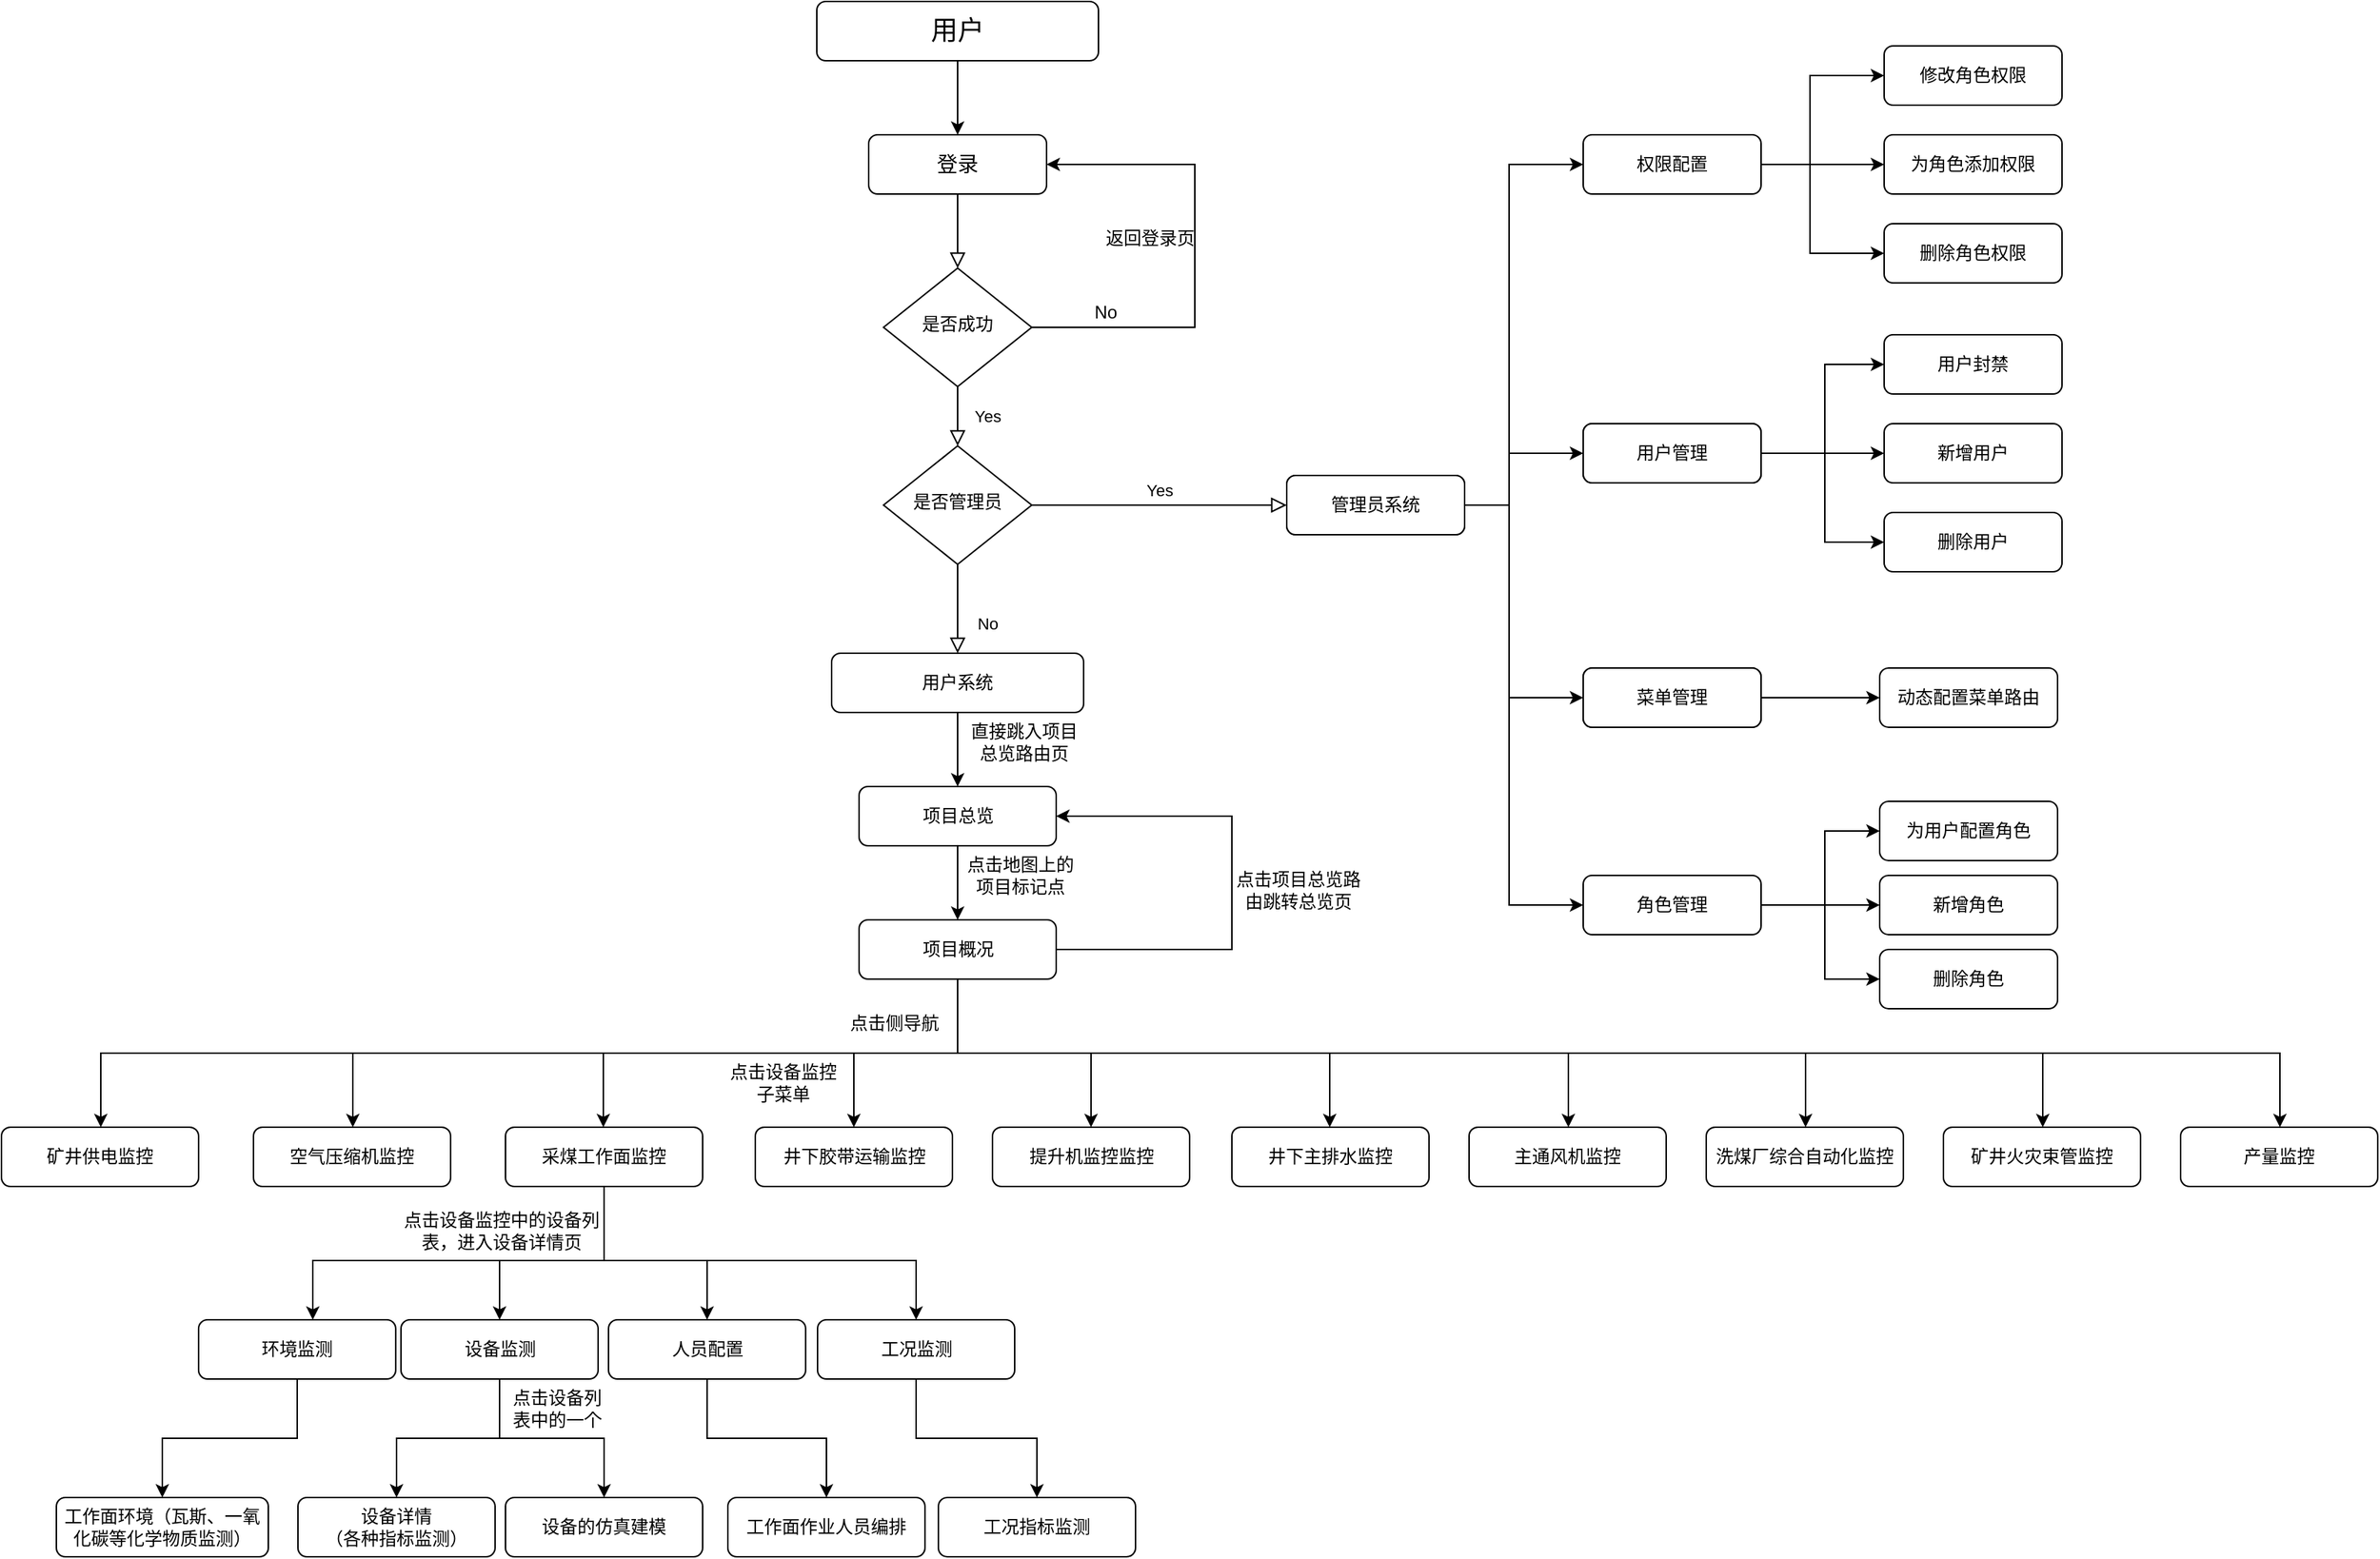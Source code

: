 <mxfile version="13.9.9" type="github">
  <diagram id="C5RBs43oDa-KdzZeNtuy" name="Page-1">
    <mxGraphModel dx="3685" dy="1089" grid="1" gridSize="10" guides="1" tooltips="1" connect="1" arrows="1" fold="1" page="1" pageScale="1" pageWidth="1654" pageHeight="2336" math="0" shadow="0">
      <root>
        <mxCell id="WIyWlLk6GJQsqaUBKTNV-0" />
        <mxCell id="WIyWlLk6GJQsqaUBKTNV-1" parent="WIyWlLk6GJQsqaUBKTNV-0" />
        <mxCell id="WIyWlLk6GJQsqaUBKTNV-2" value="" style="rounded=0;html=1;jettySize=auto;orthogonalLoop=1;fontSize=11;endArrow=block;endFill=0;endSize=8;strokeWidth=1;shadow=0;labelBackgroundColor=none;edgeStyle=orthogonalEdgeStyle;" parent="WIyWlLk6GJQsqaUBKTNV-1" source="WIyWlLk6GJQsqaUBKTNV-3" target="WIyWlLk6GJQsqaUBKTNV-6" edge="1">
          <mxGeometry relative="1" as="geometry" />
        </mxCell>
        <mxCell id="WIyWlLk6GJQsqaUBKTNV-3" value="&lt;font style=&quot;font-size: 14px&quot;&gt;登录&lt;/font&gt;" style="rounded=1;whiteSpace=wrap;html=1;fontSize=12;glass=0;strokeWidth=1;shadow=0;" parent="WIyWlLk6GJQsqaUBKTNV-1" vertex="1">
          <mxGeometry x="225" y="120" width="120" height="40" as="geometry" />
        </mxCell>
        <mxCell id="WIyWlLk6GJQsqaUBKTNV-4" value="Yes" style="rounded=0;html=1;jettySize=auto;orthogonalLoop=1;fontSize=11;endArrow=block;endFill=0;endSize=8;strokeWidth=1;shadow=0;labelBackgroundColor=none;edgeStyle=orthogonalEdgeStyle;" parent="WIyWlLk6GJQsqaUBKTNV-1" source="WIyWlLk6GJQsqaUBKTNV-6" target="WIyWlLk6GJQsqaUBKTNV-10" edge="1">
          <mxGeometry y="20" relative="1" as="geometry">
            <mxPoint as="offset" />
          </mxGeometry>
        </mxCell>
        <mxCell id="WIyWlLk6GJQsqaUBKTNV-6" value="是否成功" style="rhombus;whiteSpace=wrap;html=1;shadow=0;fontFamily=Helvetica;fontSize=12;align=center;strokeWidth=1;spacing=6;spacingTop=-4;" parent="WIyWlLk6GJQsqaUBKTNV-1" vertex="1">
          <mxGeometry x="235" y="210" width="100" height="80" as="geometry" />
        </mxCell>
        <mxCell id="fpGE6FCmWR1sTY0XqfGk-2" style="edgeStyle=orthogonalEdgeStyle;rounded=0;orthogonalLoop=1;jettySize=auto;html=1;entryX=1;entryY=0.5;entryDx=0;entryDy=0;exitX=1;exitY=0.5;exitDx=0;exitDy=0;" edge="1" parent="WIyWlLk6GJQsqaUBKTNV-1" source="WIyWlLk6GJQsqaUBKTNV-6" target="WIyWlLk6GJQsqaUBKTNV-3">
          <mxGeometry relative="1" as="geometry">
            <mxPoint x="285" y="180" as="targetPoint" />
            <mxPoint x="380" y="250" as="sourcePoint" />
            <Array as="points">
              <mxPoint x="445" y="250" />
              <mxPoint x="445" y="140" />
            </Array>
          </mxGeometry>
        </mxCell>
        <mxCell id="WIyWlLk6GJQsqaUBKTNV-8" value="No" style="rounded=0;html=1;jettySize=auto;orthogonalLoop=1;fontSize=11;endArrow=block;endFill=0;endSize=8;strokeWidth=1;shadow=0;labelBackgroundColor=none;edgeStyle=orthogonalEdgeStyle;" parent="WIyWlLk6GJQsqaUBKTNV-1" source="WIyWlLk6GJQsqaUBKTNV-10" target="WIyWlLk6GJQsqaUBKTNV-11" edge="1">
          <mxGeometry x="0.333" y="20" relative="1" as="geometry">
            <mxPoint as="offset" />
          </mxGeometry>
        </mxCell>
        <mxCell id="WIyWlLk6GJQsqaUBKTNV-9" value="Yes" style="edgeStyle=orthogonalEdgeStyle;rounded=0;html=1;jettySize=auto;orthogonalLoop=1;fontSize=11;endArrow=block;endFill=0;endSize=8;strokeWidth=1;shadow=0;labelBackgroundColor=none;" parent="WIyWlLk6GJQsqaUBKTNV-1" source="WIyWlLk6GJQsqaUBKTNV-10" target="WIyWlLk6GJQsqaUBKTNV-12" edge="1">
          <mxGeometry y="10" relative="1" as="geometry">
            <mxPoint as="offset" />
            <Array as="points">
              <mxPoint x="610" y="370" />
              <mxPoint x="610" y="370" />
            </Array>
          </mxGeometry>
        </mxCell>
        <mxCell id="WIyWlLk6GJQsqaUBKTNV-10" value="是否管理员" style="rhombus;whiteSpace=wrap;html=1;shadow=0;fontFamily=Helvetica;fontSize=12;align=center;strokeWidth=1;spacing=6;spacingTop=-4;" parent="WIyWlLk6GJQsqaUBKTNV-1" vertex="1">
          <mxGeometry x="235" y="330" width="100" height="80" as="geometry" />
        </mxCell>
        <mxCell id="fpGE6FCmWR1sTY0XqfGk-8" value="" style="edgeStyle=orthogonalEdgeStyle;rounded=0;orthogonalLoop=1;jettySize=auto;html=1;" edge="1" parent="WIyWlLk6GJQsqaUBKTNV-1" source="WIyWlLk6GJQsqaUBKTNV-11" target="fpGE6FCmWR1sTY0XqfGk-7">
          <mxGeometry relative="1" as="geometry" />
        </mxCell>
        <mxCell id="WIyWlLk6GJQsqaUBKTNV-11" value="用户系统" style="rounded=1;whiteSpace=wrap;html=1;fontSize=12;glass=0;strokeWidth=1;shadow=0;" parent="WIyWlLk6GJQsqaUBKTNV-1" vertex="1">
          <mxGeometry x="200" y="470" width="170" height="40" as="geometry" />
        </mxCell>
        <mxCell id="WIyWlLk6GJQsqaUBKTNV-12" value="管理员系统" style="rounded=1;whiteSpace=wrap;html=1;fontSize=12;glass=0;strokeWidth=1;shadow=0;" parent="WIyWlLk6GJQsqaUBKTNV-1" vertex="1">
          <mxGeometry x="507" y="350" width="120" height="40" as="geometry" />
        </mxCell>
        <mxCell id="fpGE6FCmWR1sTY0XqfGk-1" value="" style="edgeStyle=orthogonalEdgeStyle;rounded=0;orthogonalLoop=1;jettySize=auto;html=1;" edge="1" parent="WIyWlLk6GJQsqaUBKTNV-1" source="fpGE6FCmWR1sTY0XqfGk-0" target="WIyWlLk6GJQsqaUBKTNV-3">
          <mxGeometry relative="1" as="geometry" />
        </mxCell>
        <mxCell id="fpGE6FCmWR1sTY0XqfGk-0" value="&lt;font style=&quot;font-size: 18px&quot;&gt;用户&lt;/font&gt;" style="rounded=1;whiteSpace=wrap;html=1;" vertex="1" parent="WIyWlLk6GJQsqaUBKTNV-1">
          <mxGeometry x="190" y="30" width="190" height="40" as="geometry" />
        </mxCell>
        <mxCell id="fpGE6FCmWR1sTY0XqfGk-56" value="" style="edgeStyle=orthogonalEdgeStyle;rounded=0;orthogonalLoop=1;jettySize=auto;html=1;entryX=0.5;entryY=0;entryDx=0;entryDy=0;" edge="1" parent="WIyWlLk6GJQsqaUBKTNV-1" source="fpGE6FCmWR1sTY0XqfGk-7" target="fpGE6FCmWR1sTY0XqfGk-15">
          <mxGeometry relative="1" as="geometry">
            <mxPoint x="560" y="748" as="targetPoint" />
            <Array as="points" />
          </mxGeometry>
        </mxCell>
        <mxCell id="fpGE6FCmWR1sTY0XqfGk-7" value="项目总览" style="rounded=1;whiteSpace=wrap;html=1;fontSize=12;glass=0;strokeWidth=1;shadow=0;" vertex="1" parent="WIyWlLk6GJQsqaUBKTNV-1">
          <mxGeometry x="218.52" y="560" width="132.97" height="40" as="geometry" />
        </mxCell>
        <mxCell id="fpGE6FCmWR1sTY0XqfGk-19" value="" style="edgeStyle=orthogonalEdgeStyle;rounded=0;orthogonalLoop=1;jettySize=auto;html=1;" edge="1" parent="WIyWlLk6GJQsqaUBKTNV-1" target="fpGE6FCmWR1sTY0XqfGk-18">
          <mxGeometry relative="1" as="geometry">
            <mxPoint x="465" y="740" as="sourcePoint" />
            <Array as="points">
              <mxPoint x="215" y="740" />
            </Array>
          </mxGeometry>
        </mxCell>
        <mxCell id="fpGE6FCmWR1sTY0XqfGk-33" value="" style="edgeStyle=orthogonalEdgeStyle;rounded=0;orthogonalLoop=1;jettySize=auto;html=1;" edge="1" parent="WIyWlLk6GJQsqaUBKTNV-1" target="fpGE6FCmWR1sTY0XqfGk-32">
          <mxGeometry relative="1" as="geometry">
            <mxPoint x="215" y="740" as="sourcePoint" />
            <Array as="points">
              <mxPoint x="215" y="740" />
              <mxPoint x="46" y="740" />
            </Array>
          </mxGeometry>
        </mxCell>
        <mxCell id="fpGE6FCmWR1sTY0XqfGk-36" value="" style="edgeStyle=orthogonalEdgeStyle;rounded=0;orthogonalLoop=1;jettySize=auto;html=1;" edge="1" parent="WIyWlLk6GJQsqaUBKTNV-1" target="fpGE6FCmWR1sTY0XqfGk-35">
          <mxGeometry relative="1" as="geometry">
            <mxPoint x="215" y="740" as="sourcePoint" />
            <Array as="points">
              <mxPoint x="215" y="740" />
              <mxPoint x="536" y="740" />
            </Array>
          </mxGeometry>
        </mxCell>
        <mxCell id="fpGE6FCmWR1sTY0XqfGk-61" value="" style="edgeStyle=orthogonalEdgeStyle;rounded=0;orthogonalLoop=1;jettySize=auto;html=1;" edge="1" parent="WIyWlLk6GJQsqaUBKTNV-1" source="fpGE6FCmWR1sTY0XqfGk-15" target="fpGE6FCmWR1sTY0XqfGk-30">
          <mxGeometry relative="1" as="geometry" />
        </mxCell>
        <mxCell id="fpGE6FCmWR1sTY0XqfGk-63" value="" style="edgeStyle=orthogonalEdgeStyle;rounded=0;orthogonalLoop=1;jettySize=auto;html=1;" edge="1" parent="WIyWlLk6GJQsqaUBKTNV-1" source="fpGE6FCmWR1sTY0XqfGk-15" target="fpGE6FCmWR1sTY0XqfGk-62">
          <mxGeometry relative="1" as="geometry">
            <Array as="points">
              <mxPoint x="285" y="740" />
              <mxPoint x="697" y="740" />
            </Array>
          </mxGeometry>
        </mxCell>
        <mxCell id="fpGE6FCmWR1sTY0XqfGk-65" value="" style="edgeStyle=orthogonalEdgeStyle;rounded=0;orthogonalLoop=1;jettySize=auto;html=1;" edge="1" parent="WIyWlLk6GJQsqaUBKTNV-1" source="fpGE6FCmWR1sTY0XqfGk-15" target="fpGE6FCmWR1sTY0XqfGk-64">
          <mxGeometry relative="1" as="geometry">
            <Array as="points">
              <mxPoint x="285" y="740" />
              <mxPoint x="-123" y="740" />
            </Array>
          </mxGeometry>
        </mxCell>
        <mxCell id="fpGE6FCmWR1sTY0XqfGk-67" value="" style="edgeStyle=orthogonalEdgeStyle;rounded=0;orthogonalLoop=1;jettySize=auto;html=1;" edge="1" parent="WIyWlLk6GJQsqaUBKTNV-1" source="fpGE6FCmWR1sTY0XqfGk-15" target="fpGE6FCmWR1sTY0XqfGk-66">
          <mxGeometry relative="1" as="geometry">
            <Array as="points">
              <mxPoint x="285" y="740" />
              <mxPoint x="-293" y="740" />
            </Array>
          </mxGeometry>
        </mxCell>
        <mxCell id="fpGE6FCmWR1sTY0XqfGk-69" value="" style="edgeStyle=orthogonalEdgeStyle;rounded=0;orthogonalLoop=1;jettySize=auto;html=1;" edge="1" parent="WIyWlLk6GJQsqaUBKTNV-1" source="fpGE6FCmWR1sTY0XqfGk-15" target="fpGE6FCmWR1sTY0XqfGk-68">
          <mxGeometry relative="1" as="geometry">
            <Array as="points">
              <mxPoint x="285" y="740" />
              <mxPoint x="857" y="740" />
            </Array>
          </mxGeometry>
        </mxCell>
        <mxCell id="fpGE6FCmWR1sTY0XqfGk-71" value="" style="edgeStyle=orthogonalEdgeStyle;rounded=0;orthogonalLoop=1;jettySize=auto;html=1;" edge="1" parent="WIyWlLk6GJQsqaUBKTNV-1" source="fpGE6FCmWR1sTY0XqfGk-15" target="fpGE6FCmWR1sTY0XqfGk-70">
          <mxGeometry relative="1" as="geometry">
            <Array as="points">
              <mxPoint x="285" y="740" />
              <mxPoint x="1017" y="740" />
            </Array>
          </mxGeometry>
        </mxCell>
        <mxCell id="fpGE6FCmWR1sTY0XqfGk-73" value="" style="edgeStyle=orthogonalEdgeStyle;rounded=0;orthogonalLoop=1;jettySize=auto;html=1;" edge="1" parent="WIyWlLk6GJQsqaUBKTNV-1" source="fpGE6FCmWR1sTY0XqfGk-15" target="fpGE6FCmWR1sTY0XqfGk-72">
          <mxGeometry relative="1" as="geometry">
            <Array as="points">
              <mxPoint x="285" y="740" />
              <mxPoint x="1177" y="740" />
            </Array>
          </mxGeometry>
        </mxCell>
        <mxCell id="fpGE6FCmWR1sTY0XqfGk-103" value="" style="edgeStyle=orthogonalEdgeStyle;rounded=0;orthogonalLoop=1;jettySize=auto;html=1;entryX=1;entryY=0.5;entryDx=0;entryDy=0;" edge="1" parent="WIyWlLk6GJQsqaUBKTNV-1" source="fpGE6FCmWR1sTY0XqfGk-15" target="fpGE6FCmWR1sTY0XqfGk-7">
          <mxGeometry relative="1" as="geometry">
            <mxPoint x="431.49" y="670" as="targetPoint" />
            <Array as="points">
              <mxPoint x="470" y="670" />
              <mxPoint x="470" y="580" />
            </Array>
          </mxGeometry>
        </mxCell>
        <mxCell id="fpGE6FCmWR1sTY0XqfGk-15" value="项目概况" style="rounded=1;whiteSpace=wrap;html=1;fontSize=12;glass=0;strokeWidth=1;shadow=0;" vertex="1" parent="WIyWlLk6GJQsqaUBKTNV-1">
          <mxGeometry x="218.52" y="650" width="132.97" height="40" as="geometry" />
        </mxCell>
        <mxCell id="fpGE6FCmWR1sTY0XqfGk-17" value="点击地图上的项目标记点" style="text;html=1;strokeColor=none;fillColor=none;align=center;verticalAlign=middle;whiteSpace=wrap;rounded=0;" vertex="1" parent="WIyWlLk6GJQsqaUBKTNV-1">
          <mxGeometry x="290" y="610" width="75" height="20" as="geometry" />
        </mxCell>
        <mxCell id="fpGE6FCmWR1sTY0XqfGk-22" value="" style="edgeStyle=orthogonalEdgeStyle;rounded=0;orthogonalLoop=1;jettySize=auto;html=1;exitX=0.5;exitY=1;exitDx=0;exitDy=0;" edge="1" parent="WIyWlLk6GJQsqaUBKTNV-1" source="fpGE6FCmWR1sTY0XqfGk-32" target="fpGE6FCmWR1sTY0XqfGk-21">
          <mxGeometry relative="1" as="geometry">
            <Array as="points">
              <mxPoint x="47" y="880" />
              <mxPoint x="-24" y="880" />
            </Array>
          </mxGeometry>
        </mxCell>
        <mxCell id="fpGE6FCmWR1sTY0XqfGk-18" value="井下胶带运输监控" style="rounded=1;whiteSpace=wrap;html=1;fontSize=12;glass=0;strokeWidth=1;shadow=0;" vertex="1" parent="WIyWlLk6GJQsqaUBKTNV-1">
          <mxGeometry x="148.52" y="790" width="132.97" height="40" as="geometry" />
        </mxCell>
        <mxCell id="fpGE6FCmWR1sTY0XqfGk-20" value="点击设备监控子菜单" style="text;html=1;strokeColor=none;fillColor=none;align=center;verticalAlign=middle;whiteSpace=wrap;rounded=0;" vertex="1" parent="WIyWlLk6GJQsqaUBKTNV-1">
          <mxGeometry x="130" y="750" width="75" height="20" as="geometry" />
        </mxCell>
        <mxCell id="fpGE6FCmWR1sTY0XqfGk-109" value="" style="edgeStyle=orthogonalEdgeStyle;rounded=0;orthogonalLoop=1;jettySize=auto;html=1;" edge="1" parent="WIyWlLk6GJQsqaUBKTNV-1" source="fpGE6FCmWR1sTY0XqfGk-21" target="fpGE6FCmWR1sTY0XqfGk-108">
          <mxGeometry relative="1" as="geometry" />
        </mxCell>
        <mxCell id="fpGE6FCmWR1sTY0XqfGk-112" value="" style="edgeStyle=orthogonalEdgeStyle;rounded=0;orthogonalLoop=1;jettySize=auto;html=1;" edge="1" parent="WIyWlLk6GJQsqaUBKTNV-1" source="fpGE6FCmWR1sTY0XqfGk-21" target="fpGE6FCmWR1sTY0XqfGk-111">
          <mxGeometry relative="1" as="geometry" />
        </mxCell>
        <mxCell id="fpGE6FCmWR1sTY0XqfGk-21" value="设备监测" style="rounded=1;whiteSpace=wrap;html=1;fontSize=12;glass=0;strokeWidth=1;shadow=0;" vertex="1" parent="WIyWlLk6GJQsqaUBKTNV-1">
          <mxGeometry x="-90.5" y="920" width="132.97" height="40" as="geometry" />
        </mxCell>
        <mxCell id="fpGE6FCmWR1sTY0XqfGk-23" value="点击设备监控中的设备列表，进入设备详情页" style="text;html=1;strokeColor=none;fillColor=none;align=center;verticalAlign=middle;whiteSpace=wrap;rounded=0;" vertex="1" parent="WIyWlLk6GJQsqaUBKTNV-1">
          <mxGeometry x="-90.5" y="850" width="135" height="20" as="geometry" />
        </mxCell>
        <mxCell id="fpGE6FCmWR1sTY0XqfGk-30" value="提升机监控监控" style="rounded=1;whiteSpace=wrap;html=1;fontSize=12;glass=0;strokeWidth=1;shadow=0;" vertex="1" parent="WIyWlLk6GJQsqaUBKTNV-1">
          <mxGeometry x="308.52" y="790" width="132.97" height="40" as="geometry" />
        </mxCell>
        <mxCell id="fpGE6FCmWR1sTY0XqfGk-75" value="" style="edgeStyle=orthogonalEdgeStyle;rounded=0;orthogonalLoop=1;jettySize=auto;html=1;" edge="1" parent="WIyWlLk6GJQsqaUBKTNV-1" source="fpGE6FCmWR1sTY0XqfGk-32" target="fpGE6FCmWR1sTY0XqfGk-74">
          <mxGeometry relative="1" as="geometry">
            <Array as="points">
              <mxPoint x="47" y="880" />
              <mxPoint x="116" y="880" />
            </Array>
          </mxGeometry>
        </mxCell>
        <mxCell id="fpGE6FCmWR1sTY0XqfGk-77" value="" style="edgeStyle=orthogonalEdgeStyle;rounded=0;orthogonalLoop=1;jettySize=auto;html=1;" edge="1" parent="WIyWlLk6GJQsqaUBKTNV-1" source="fpGE6FCmWR1sTY0XqfGk-32" target="fpGE6FCmWR1sTY0XqfGk-76">
          <mxGeometry relative="1" as="geometry">
            <Array as="points">
              <mxPoint x="47" y="880" />
              <mxPoint x="-150" y="880" />
            </Array>
          </mxGeometry>
        </mxCell>
        <mxCell id="fpGE6FCmWR1sTY0XqfGk-79" value="" style="edgeStyle=orthogonalEdgeStyle;rounded=0;orthogonalLoop=1;jettySize=auto;html=1;" edge="1" parent="WIyWlLk6GJQsqaUBKTNV-1" source="fpGE6FCmWR1sTY0XqfGk-32" target="fpGE6FCmWR1sTY0XqfGk-78">
          <mxGeometry relative="1" as="geometry">
            <Array as="points">
              <mxPoint x="47" y="880" />
              <mxPoint x="257" y="880" />
            </Array>
          </mxGeometry>
        </mxCell>
        <mxCell id="fpGE6FCmWR1sTY0XqfGk-32" value="采煤工作面监控" style="rounded=1;whiteSpace=wrap;html=1;fontSize=12;glass=0;strokeWidth=1;shadow=0;" vertex="1" parent="WIyWlLk6GJQsqaUBKTNV-1">
          <mxGeometry x="-20" y="790" width="132.97" height="40" as="geometry" />
        </mxCell>
        <mxCell id="fpGE6FCmWR1sTY0XqfGk-35" value="井下主排水监控" style="rounded=1;whiteSpace=wrap;html=1;fontSize=12;glass=0;strokeWidth=1;shadow=0;" vertex="1" parent="WIyWlLk6GJQsqaUBKTNV-1">
          <mxGeometry x="470" y="790" width="132.97" height="40" as="geometry" />
        </mxCell>
        <mxCell id="fpGE6FCmWR1sTY0XqfGk-37" value="用户管理" style="rounded=1;whiteSpace=wrap;html=1;fontSize=12;glass=0;strokeWidth=1;shadow=0;" vertex="1" parent="WIyWlLk6GJQsqaUBKTNV-1">
          <mxGeometry x="707" y="315" width="120" height="40" as="geometry" />
        </mxCell>
        <mxCell id="fpGE6FCmWR1sTY0XqfGk-90" value="" style="edgeStyle=orthogonalEdgeStyle;rounded=0;orthogonalLoop=1;jettySize=auto;html=1;" edge="1" parent="WIyWlLk6GJQsqaUBKTNV-1" source="fpGE6FCmWR1sTY0XqfGk-42" target="fpGE6FCmWR1sTY0XqfGk-89">
          <mxGeometry relative="1" as="geometry" />
        </mxCell>
        <mxCell id="fpGE6FCmWR1sTY0XqfGk-92" value="" style="edgeStyle=orthogonalEdgeStyle;rounded=0;orthogonalLoop=1;jettySize=auto;html=1;" edge="1" parent="WIyWlLk6GJQsqaUBKTNV-1" source="fpGE6FCmWR1sTY0XqfGk-42" target="fpGE6FCmWR1sTY0XqfGk-91">
          <mxGeometry relative="1" as="geometry">
            <Array as="points">
              <mxPoint x="860" y="140" />
              <mxPoint x="860" y="80" />
            </Array>
          </mxGeometry>
        </mxCell>
        <mxCell id="fpGE6FCmWR1sTY0XqfGk-94" value="" style="edgeStyle=orthogonalEdgeStyle;rounded=0;orthogonalLoop=1;jettySize=auto;html=1;" edge="1" parent="WIyWlLk6GJQsqaUBKTNV-1" source="fpGE6FCmWR1sTY0XqfGk-42" target="fpGE6FCmWR1sTY0XqfGk-93">
          <mxGeometry relative="1" as="geometry">
            <Array as="points">
              <mxPoint x="860" y="140" />
              <mxPoint x="860" y="200" />
            </Array>
          </mxGeometry>
        </mxCell>
        <mxCell id="fpGE6FCmWR1sTY0XqfGk-42" value="权限配置" style="rounded=1;whiteSpace=wrap;html=1;fontSize=12;glass=0;strokeWidth=1;shadow=0;" vertex="1" parent="WIyWlLk6GJQsqaUBKTNV-1">
          <mxGeometry x="707" y="120" width="120" height="40" as="geometry" />
        </mxCell>
        <mxCell id="fpGE6FCmWR1sTY0XqfGk-44" value="菜单管理" style="rounded=1;whiteSpace=wrap;html=1;fontSize=12;glass=0;strokeWidth=1;shadow=0;" vertex="1" parent="WIyWlLk6GJQsqaUBKTNV-1">
          <mxGeometry x="707" y="480" width="120" height="40" as="geometry" />
        </mxCell>
        <mxCell id="fpGE6FCmWR1sTY0XqfGk-98" value="" style="edgeStyle=orthogonalEdgeStyle;rounded=0;orthogonalLoop=1;jettySize=auto;html=1;" edge="1" parent="WIyWlLk6GJQsqaUBKTNV-1" source="fpGE6FCmWR1sTY0XqfGk-46" target="fpGE6FCmWR1sTY0XqfGk-97">
          <mxGeometry relative="1" as="geometry" />
        </mxCell>
        <mxCell id="fpGE6FCmWR1sTY0XqfGk-100" value="" style="edgeStyle=orthogonalEdgeStyle;rounded=0;orthogonalLoop=1;jettySize=auto;html=1;" edge="1" parent="WIyWlLk6GJQsqaUBKTNV-1" source="fpGE6FCmWR1sTY0XqfGk-46" target="fpGE6FCmWR1sTY0XqfGk-99">
          <mxGeometry relative="1" as="geometry">
            <Array as="points">
              <mxPoint x="870" y="640" />
              <mxPoint x="870" y="590" />
            </Array>
          </mxGeometry>
        </mxCell>
        <mxCell id="fpGE6FCmWR1sTY0XqfGk-102" value="" style="edgeStyle=orthogonalEdgeStyle;rounded=0;orthogonalLoop=1;jettySize=auto;html=1;" edge="1" parent="WIyWlLk6GJQsqaUBKTNV-1" source="fpGE6FCmWR1sTY0XqfGk-46" target="fpGE6FCmWR1sTY0XqfGk-101">
          <mxGeometry relative="1" as="geometry">
            <Array as="points">
              <mxPoint x="870" y="640" />
              <mxPoint x="870" y="690" />
            </Array>
          </mxGeometry>
        </mxCell>
        <mxCell id="fpGE6FCmWR1sTY0XqfGk-46" value="角色管理" style="rounded=1;whiteSpace=wrap;html=1;fontSize=12;glass=0;strokeWidth=1;shadow=0;" vertex="1" parent="WIyWlLk6GJQsqaUBKTNV-1">
          <mxGeometry x="707" y="620" width="120" height="40" as="geometry" />
        </mxCell>
        <mxCell id="fpGE6FCmWR1sTY0XqfGk-48" value="直接跳入项目总览路由页" style="text;html=1;strokeColor=none;fillColor=none;align=center;verticalAlign=middle;whiteSpace=wrap;rounded=0;" vertex="1" parent="WIyWlLk6GJQsqaUBKTNV-1">
          <mxGeometry x="290" y="520" width="80" height="20" as="geometry" />
        </mxCell>
        <mxCell id="fpGE6FCmWR1sTY0XqfGk-49" value="" style="edgeStyle=orthogonalEdgeStyle;rounded=0;orthogonalLoop=1;jettySize=auto;html=1;" edge="1" source="fpGE6FCmWR1sTY0XqfGk-53" target="fpGE6FCmWR1sTY0XqfGk-54" parent="WIyWlLk6GJQsqaUBKTNV-1">
          <mxGeometry relative="1" as="geometry">
            <Array as="points">
              <mxPoint x="657" y="370" />
              <mxPoint x="657" y="335" />
            </Array>
          </mxGeometry>
        </mxCell>
        <mxCell id="fpGE6FCmWR1sTY0XqfGk-50" value="" style="edgeStyle=orthogonalEdgeStyle;rounded=0;orthogonalLoop=1;jettySize=auto;html=1;entryX=0;entryY=0.5;entryDx=0;entryDy=0;" edge="1" source="fpGE6FCmWR1sTY0XqfGk-53" parent="WIyWlLk6GJQsqaUBKTNV-1" target="fpGE6FCmWR1sTY0XqfGk-42">
          <mxGeometry relative="1" as="geometry">
            <mxPoint x="702" y="290" as="targetPoint" />
            <Array as="points">
              <mxPoint x="657" y="370" />
              <mxPoint x="657" y="140" />
            </Array>
          </mxGeometry>
        </mxCell>
        <mxCell id="fpGE6FCmWR1sTY0XqfGk-51" value="" style="edgeStyle=orthogonalEdgeStyle;rounded=0;orthogonalLoop=1;jettySize=auto;html=1;entryX=0;entryY=0.5;entryDx=0;entryDy=0;" edge="1" source="fpGE6FCmWR1sTY0XqfGk-53" target="fpGE6FCmWR1sTY0XqfGk-55" parent="WIyWlLk6GJQsqaUBKTNV-1">
          <mxGeometry relative="1" as="geometry">
            <Array as="points">
              <mxPoint x="657" y="370" />
              <mxPoint x="657" y="500" />
            </Array>
          </mxGeometry>
        </mxCell>
        <mxCell id="fpGE6FCmWR1sTY0XqfGk-52" value="" style="edgeStyle=orthogonalEdgeStyle;rounded=0;orthogonalLoop=1;jettySize=auto;html=1;entryX=0;entryY=0.5;entryDx=0;entryDy=0;" edge="1" source="fpGE6FCmWR1sTY0XqfGk-53" parent="WIyWlLk6GJQsqaUBKTNV-1" target="fpGE6FCmWR1sTY0XqfGk-46">
          <mxGeometry relative="1" as="geometry">
            <mxPoint x="702" y="520" as="targetPoint" />
            <Array as="points">
              <mxPoint x="657" y="370" />
              <mxPoint x="657" y="640" />
            </Array>
          </mxGeometry>
        </mxCell>
        <mxCell id="fpGE6FCmWR1sTY0XqfGk-53" value="管理员系统" style="rounded=1;whiteSpace=wrap;html=1;fontSize=12;glass=0;strokeWidth=1;shadow=0;" vertex="1" parent="WIyWlLk6GJQsqaUBKTNV-1">
          <mxGeometry x="507" y="350" width="120" height="40" as="geometry" />
        </mxCell>
        <mxCell id="fpGE6FCmWR1sTY0XqfGk-82" value="" style="edgeStyle=orthogonalEdgeStyle;rounded=0;orthogonalLoop=1;jettySize=auto;html=1;" edge="1" parent="WIyWlLk6GJQsqaUBKTNV-1" source="fpGE6FCmWR1sTY0XqfGk-54" target="fpGE6FCmWR1sTY0XqfGk-81">
          <mxGeometry relative="1" as="geometry">
            <Array as="points">
              <mxPoint x="900" y="335" />
              <mxPoint x="900" y="335" />
            </Array>
          </mxGeometry>
        </mxCell>
        <mxCell id="fpGE6FCmWR1sTY0XqfGk-84" value="" style="edgeStyle=orthogonalEdgeStyle;rounded=0;orthogonalLoop=1;jettySize=auto;html=1;entryX=0;entryY=0.5;entryDx=0;entryDy=0;" edge="1" parent="WIyWlLk6GJQsqaUBKTNV-1" source="fpGE6FCmWR1sTY0XqfGk-54" target="fpGE6FCmWR1sTY0XqfGk-83">
          <mxGeometry relative="1" as="geometry">
            <mxPoint x="970" y="375" as="targetPoint" />
            <Array as="points">
              <mxPoint x="870" y="335" />
              <mxPoint x="870" y="395" />
            </Array>
          </mxGeometry>
        </mxCell>
        <mxCell id="fpGE6FCmWR1sTY0XqfGk-88" value="" style="edgeStyle=orthogonalEdgeStyle;rounded=0;orthogonalLoop=1;jettySize=auto;html=1;entryX=0;entryY=0.5;entryDx=0;entryDy=0;" edge="1" parent="WIyWlLk6GJQsqaUBKTNV-1" source="fpGE6FCmWR1sTY0XqfGk-54" target="fpGE6FCmWR1sTY0XqfGk-87">
          <mxGeometry relative="1" as="geometry">
            <Array as="points">
              <mxPoint x="870" y="335" />
              <mxPoint x="870" y="275" />
            </Array>
          </mxGeometry>
        </mxCell>
        <mxCell id="fpGE6FCmWR1sTY0XqfGk-54" value="用户管理" style="rounded=1;whiteSpace=wrap;html=1;fontSize=12;glass=0;strokeWidth=1;shadow=0;" vertex="1" parent="WIyWlLk6GJQsqaUBKTNV-1">
          <mxGeometry x="707" y="315" width="120" height="40" as="geometry" />
        </mxCell>
        <mxCell id="fpGE6FCmWR1sTY0XqfGk-96" value="" style="edgeStyle=orthogonalEdgeStyle;rounded=0;orthogonalLoop=1;jettySize=auto;html=1;" edge="1" parent="WIyWlLk6GJQsqaUBKTNV-1" source="fpGE6FCmWR1sTY0XqfGk-55" target="fpGE6FCmWR1sTY0XqfGk-95">
          <mxGeometry relative="1" as="geometry" />
        </mxCell>
        <mxCell id="fpGE6FCmWR1sTY0XqfGk-55" value="菜单管理" style="rounded=1;whiteSpace=wrap;html=1;fontSize=12;glass=0;strokeWidth=1;shadow=0;" vertex="1" parent="WIyWlLk6GJQsqaUBKTNV-1">
          <mxGeometry x="707" y="480" width="120" height="40" as="geometry" />
        </mxCell>
        <mxCell id="fpGE6FCmWR1sTY0XqfGk-57" value="点击侧导航" style="text;html=1;strokeColor=none;fillColor=none;align=center;verticalAlign=middle;whiteSpace=wrap;rounded=0;" vertex="1" parent="WIyWlLk6GJQsqaUBKTNV-1">
          <mxGeometry x="205" y="710" width="75" height="20" as="geometry" />
        </mxCell>
        <mxCell id="fpGE6FCmWR1sTY0XqfGk-62" value="主通风机监控" style="rounded=1;whiteSpace=wrap;html=1;fontSize=12;glass=0;strokeWidth=1;shadow=0;" vertex="1" parent="WIyWlLk6GJQsqaUBKTNV-1">
          <mxGeometry x="630" y="790" width="132.97" height="40" as="geometry" />
        </mxCell>
        <mxCell id="fpGE6FCmWR1sTY0XqfGk-64" value="空气压缩机监控" style="rounded=1;whiteSpace=wrap;html=1;fontSize=12;glass=0;strokeWidth=1;shadow=0;" vertex="1" parent="WIyWlLk6GJQsqaUBKTNV-1">
          <mxGeometry x="-190" y="790" width="132.97" height="40" as="geometry" />
        </mxCell>
        <mxCell id="fpGE6FCmWR1sTY0XqfGk-66" value="矿井供电监控" style="rounded=1;whiteSpace=wrap;html=1;fontSize=12;glass=0;strokeWidth=1;shadow=0;" vertex="1" parent="WIyWlLk6GJQsqaUBKTNV-1">
          <mxGeometry x="-360" y="790" width="132.97" height="40" as="geometry" />
        </mxCell>
        <mxCell id="fpGE6FCmWR1sTY0XqfGk-68" value="洗煤厂综合自动化监控" style="rounded=1;whiteSpace=wrap;html=1;fontSize=12;glass=0;strokeWidth=1;shadow=0;" vertex="1" parent="WIyWlLk6GJQsqaUBKTNV-1">
          <mxGeometry x="790" y="790" width="132.97" height="40" as="geometry" />
        </mxCell>
        <mxCell id="fpGE6FCmWR1sTY0XqfGk-70" value="矿井火灾束管监控" style="rounded=1;whiteSpace=wrap;html=1;fontSize=12;glass=0;strokeWidth=1;shadow=0;" vertex="1" parent="WIyWlLk6GJQsqaUBKTNV-1">
          <mxGeometry x="950" y="790" width="132.97" height="40" as="geometry" />
        </mxCell>
        <mxCell id="fpGE6FCmWR1sTY0XqfGk-72" value="产量监控" style="rounded=1;whiteSpace=wrap;html=1;fontSize=12;glass=0;strokeWidth=1;shadow=0;" vertex="1" parent="WIyWlLk6GJQsqaUBKTNV-1">
          <mxGeometry x="1110" y="790" width="132.97" height="40" as="geometry" />
        </mxCell>
        <mxCell id="fpGE6FCmWR1sTY0XqfGk-122" value="" style="edgeStyle=orthogonalEdgeStyle;rounded=0;orthogonalLoop=1;jettySize=auto;html=1;" edge="1" parent="WIyWlLk6GJQsqaUBKTNV-1" source="fpGE6FCmWR1sTY0XqfGk-74" target="fpGE6FCmWR1sTY0XqfGk-121">
          <mxGeometry relative="1" as="geometry" />
        </mxCell>
        <mxCell id="fpGE6FCmWR1sTY0XqfGk-74" value="人员配置" style="rounded=1;whiteSpace=wrap;html=1;fontSize=12;glass=0;strokeWidth=1;shadow=0;" vertex="1" parent="WIyWlLk6GJQsqaUBKTNV-1">
          <mxGeometry x="49.5" y="920" width="132.97" height="40" as="geometry" />
        </mxCell>
        <mxCell id="fpGE6FCmWR1sTY0XqfGk-114" value="" style="edgeStyle=orthogonalEdgeStyle;rounded=0;orthogonalLoop=1;jettySize=auto;html=1;" edge="1" parent="WIyWlLk6GJQsqaUBKTNV-1" source="fpGE6FCmWR1sTY0XqfGk-76" target="fpGE6FCmWR1sTY0XqfGk-113">
          <mxGeometry relative="1" as="geometry" />
        </mxCell>
        <mxCell id="fpGE6FCmWR1sTY0XqfGk-76" value="环境监测" style="rounded=1;whiteSpace=wrap;html=1;fontSize=12;glass=0;strokeWidth=1;shadow=0;" vertex="1" parent="WIyWlLk6GJQsqaUBKTNV-1">
          <mxGeometry x="-227.03" y="920" width="132.97" height="40" as="geometry" />
        </mxCell>
        <mxCell id="fpGE6FCmWR1sTY0XqfGk-128" value="" style="edgeStyle=orthogonalEdgeStyle;rounded=0;orthogonalLoop=1;jettySize=auto;html=1;" edge="1" parent="WIyWlLk6GJQsqaUBKTNV-1" source="fpGE6FCmWR1sTY0XqfGk-78" target="fpGE6FCmWR1sTY0XqfGk-127">
          <mxGeometry relative="1" as="geometry" />
        </mxCell>
        <mxCell id="fpGE6FCmWR1sTY0XqfGk-78" value="工况监测" style="rounded=1;whiteSpace=wrap;html=1;fontSize=12;glass=0;strokeWidth=1;shadow=0;" vertex="1" parent="WIyWlLk6GJQsqaUBKTNV-1">
          <mxGeometry x="190.51" y="920" width="132.97" height="40" as="geometry" />
        </mxCell>
        <mxCell id="fpGE6FCmWR1sTY0XqfGk-80" value="No" style="text;html=1;strokeColor=none;fillColor=none;align=center;verticalAlign=middle;whiteSpace=wrap;rounded=0;" vertex="1" parent="WIyWlLk6GJQsqaUBKTNV-1">
          <mxGeometry x="365" y="230" width="40" height="20" as="geometry" />
        </mxCell>
        <mxCell id="fpGE6FCmWR1sTY0XqfGk-81" value="新增用户" style="rounded=1;whiteSpace=wrap;html=1;fontSize=12;glass=0;strokeWidth=1;shadow=0;" vertex="1" parent="WIyWlLk6GJQsqaUBKTNV-1">
          <mxGeometry x="910" y="315" width="120" height="40" as="geometry" />
        </mxCell>
        <mxCell id="fpGE6FCmWR1sTY0XqfGk-83" value="删除用户" style="rounded=1;whiteSpace=wrap;html=1;fontSize=12;glass=0;strokeWidth=1;shadow=0;" vertex="1" parent="WIyWlLk6GJQsqaUBKTNV-1">
          <mxGeometry x="910" y="375" width="120" height="40" as="geometry" />
        </mxCell>
        <mxCell id="fpGE6FCmWR1sTY0XqfGk-87" value="用户封禁" style="rounded=1;whiteSpace=wrap;html=1;fontSize=12;glass=0;strokeWidth=1;shadow=0;" vertex="1" parent="WIyWlLk6GJQsqaUBKTNV-1">
          <mxGeometry x="910" y="255" width="120" height="40" as="geometry" />
        </mxCell>
        <mxCell id="fpGE6FCmWR1sTY0XqfGk-89" value="为角色添加权限" style="rounded=1;whiteSpace=wrap;html=1;fontSize=12;glass=0;strokeWidth=1;shadow=0;" vertex="1" parent="WIyWlLk6GJQsqaUBKTNV-1">
          <mxGeometry x="910" y="120" width="120" height="40" as="geometry" />
        </mxCell>
        <mxCell id="fpGE6FCmWR1sTY0XqfGk-91" value="修改角色权限" style="rounded=1;whiteSpace=wrap;html=1;fontSize=12;glass=0;strokeWidth=1;shadow=0;" vertex="1" parent="WIyWlLk6GJQsqaUBKTNV-1">
          <mxGeometry x="910" y="60" width="120" height="40" as="geometry" />
        </mxCell>
        <mxCell id="fpGE6FCmWR1sTY0XqfGk-93" value="删除角色权限" style="rounded=1;whiteSpace=wrap;html=1;fontSize=12;glass=0;strokeWidth=1;shadow=0;" vertex="1" parent="WIyWlLk6GJQsqaUBKTNV-1">
          <mxGeometry x="910" y="180" width="120" height="40" as="geometry" />
        </mxCell>
        <mxCell id="fpGE6FCmWR1sTY0XqfGk-95" value="动态配置菜单路由" style="rounded=1;whiteSpace=wrap;html=1;fontSize=12;glass=0;strokeWidth=1;shadow=0;" vertex="1" parent="WIyWlLk6GJQsqaUBKTNV-1">
          <mxGeometry x="907" y="480" width="120" height="40" as="geometry" />
        </mxCell>
        <mxCell id="fpGE6FCmWR1sTY0XqfGk-97" value="新增角色" style="rounded=1;whiteSpace=wrap;html=1;fontSize=12;glass=0;strokeWidth=1;shadow=0;" vertex="1" parent="WIyWlLk6GJQsqaUBKTNV-1">
          <mxGeometry x="907" y="620" width="120" height="40" as="geometry" />
        </mxCell>
        <mxCell id="fpGE6FCmWR1sTY0XqfGk-99" value="为用户配置角色" style="rounded=1;whiteSpace=wrap;html=1;fontSize=12;glass=0;strokeWidth=1;shadow=0;" vertex="1" parent="WIyWlLk6GJQsqaUBKTNV-1">
          <mxGeometry x="907" y="570" width="120" height="40" as="geometry" />
        </mxCell>
        <mxCell id="fpGE6FCmWR1sTY0XqfGk-101" value="删除角色" style="rounded=1;whiteSpace=wrap;html=1;fontSize=12;glass=0;strokeWidth=1;shadow=0;" vertex="1" parent="WIyWlLk6GJQsqaUBKTNV-1">
          <mxGeometry x="907" y="670" width="120" height="40" as="geometry" />
        </mxCell>
        <mxCell id="fpGE6FCmWR1sTY0XqfGk-104" value="点击项目总览路由跳转总览页" style="text;html=1;strokeColor=none;fillColor=none;align=center;verticalAlign=middle;whiteSpace=wrap;rounded=0;" vertex="1" parent="WIyWlLk6GJQsqaUBKTNV-1">
          <mxGeometry x="470" y="620" width="90" height="20" as="geometry" />
        </mxCell>
        <mxCell id="fpGE6FCmWR1sTY0XqfGk-105" value="返回登录页" style="text;html=1;strokeColor=none;fillColor=none;align=center;verticalAlign=middle;whiteSpace=wrap;rounded=0;" vertex="1" parent="WIyWlLk6GJQsqaUBKTNV-1">
          <mxGeometry x="380" y="180" width="70" height="20" as="geometry" />
        </mxCell>
        <mxCell id="fpGE6FCmWR1sTY0XqfGk-108" value="设备详情&lt;br&gt;（各种指标监测）" style="rounded=1;whiteSpace=wrap;html=1;fontSize=12;glass=0;strokeWidth=1;shadow=0;" vertex="1" parent="WIyWlLk6GJQsqaUBKTNV-1">
          <mxGeometry x="-160.0" y="1040" width="132.97" height="40" as="geometry" />
        </mxCell>
        <mxCell id="fpGE6FCmWR1sTY0XqfGk-110" value="点击设备列表中的一个" style="text;html=1;strokeColor=none;fillColor=none;align=center;verticalAlign=middle;whiteSpace=wrap;rounded=0;" vertex="1" parent="WIyWlLk6GJQsqaUBKTNV-1">
          <mxGeometry x="-20.5" y="970" width="70" height="20" as="geometry" />
        </mxCell>
        <mxCell id="fpGE6FCmWR1sTY0XqfGk-111" value="设备的仿真建模" style="rounded=1;whiteSpace=wrap;html=1;fontSize=12;glass=0;strokeWidth=1;shadow=0;" vertex="1" parent="WIyWlLk6GJQsqaUBKTNV-1">
          <mxGeometry x="-20.0" y="1040" width="132.97" height="40" as="geometry" />
        </mxCell>
        <mxCell id="fpGE6FCmWR1sTY0XqfGk-113" value="工作面环境（瓦斯、一氧化碳等化学物质监测）" style="rounded=1;whiteSpace=wrap;html=1;fontSize=12;glass=0;strokeWidth=1;shadow=0;" vertex="1" parent="WIyWlLk6GJQsqaUBKTNV-1">
          <mxGeometry x="-322.97" y="1040" width="142.97" height="40" as="geometry" />
        </mxCell>
        <mxCell id="fpGE6FCmWR1sTY0XqfGk-121" value="工作面作业人员编排" style="rounded=1;whiteSpace=wrap;html=1;fontSize=12;glass=0;strokeWidth=1;shadow=0;" vertex="1" parent="WIyWlLk6GJQsqaUBKTNV-1">
          <mxGeometry x="130" y="1040" width="132.97" height="40" as="geometry" />
        </mxCell>
        <mxCell id="fpGE6FCmWR1sTY0XqfGk-127" value="工况指标监测" style="rounded=1;whiteSpace=wrap;html=1;fontSize=12;glass=0;strokeWidth=1;shadow=0;" vertex="1" parent="WIyWlLk6GJQsqaUBKTNV-1">
          <mxGeometry x="272.03" y="1040" width="132.97" height="40" as="geometry" />
        </mxCell>
      </root>
    </mxGraphModel>
  </diagram>
</mxfile>
